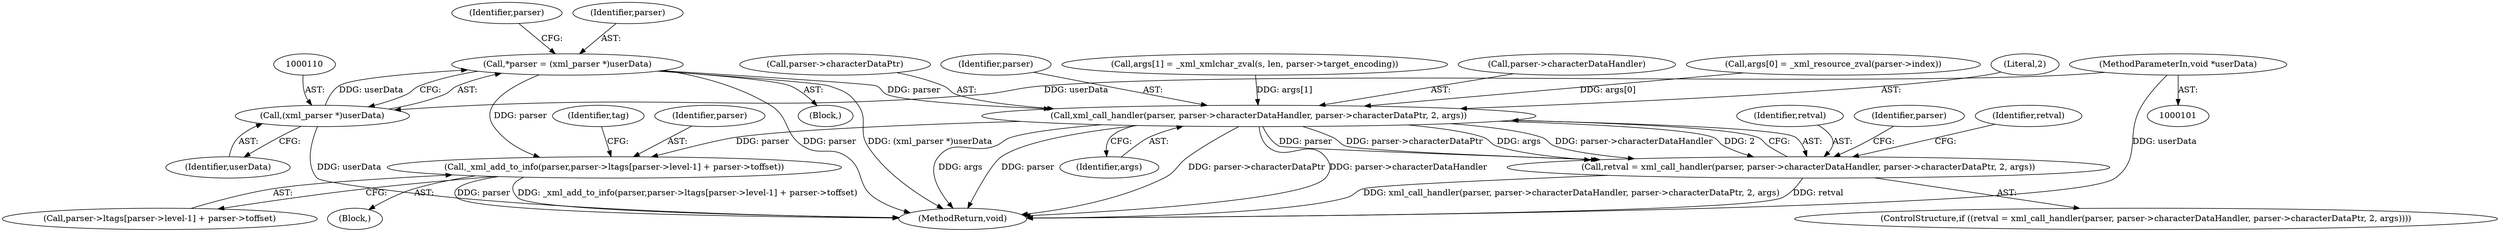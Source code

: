 digraph "0_php_dccda88f27a084bcbbb30198ace12b4e7ae961cc_4@pointer" {
"1000107" [label="(Call,*parser = (xml_parser *)userData)"];
"1000109" [label="(Call,(xml_parser *)userData)"];
"1000102" [label="(MethodParameterIn,void *userData)"];
"1000143" [label="(Call,xml_call_handler(parser, parser->characterDataHandler, parser->characterDataPtr, 2, args))"];
"1000141" [label="(Call,retval = xml_call_handler(parser, parser->characterDataHandler, parser->characterDataPtr, 2, args))"];
"1000398" [label="(Call,_xml_add_to_info(parser,parser->ltags[parser->level-1] + parser->toffset))"];
"1000109" [label="(Call,(xml_parser *)userData)"];
"1000393" [label="(Block,)"];
"1000111" [label="(Identifier,userData)"];
"1000107" [label="(Call,*parser = (xml_parser *)userData)"];
"1000471" [label="(MethodReturn,void)"];
"1000113" [label="(Identifier,parser)"];
"1000145" [label="(Call,parser->characterDataHandler)"];
"1000414" [label="(Identifier,tag)"];
"1000143" [label="(Call,xml_call_handler(parser, parser->characterDataHandler, parser->characterDataPtr, 2, args))"];
"1000142" [label="(Identifier,retval)"];
"1000399" [label="(Identifier,parser)"];
"1000102" [label="(MethodParameterIn,void *userData)"];
"1000152" [label="(Identifier,args)"];
"1000159" [label="(Identifier,parser)"];
"1000141" [label="(Call,retval = xml_call_handler(parser, parser->characterDataHandler, parser->characterDataPtr, 2, args))"];
"1000122" [label="(Call,args[0] = _xml_resource_zval(parser->index))"];
"1000151" [label="(Literal,2)"];
"1000140" [label="(ControlStructure,if ((retval = xml_call_handler(parser, parser->characterDataHandler, parser->characterDataPtr, 2, args))))"];
"1000105" [label="(Block,)"];
"1000108" [label="(Identifier,parser)"];
"1000148" [label="(Call,parser->characterDataPtr)"];
"1000144" [label="(Identifier,parser)"];
"1000130" [label="(Call,args[1] = _xml_xmlchar_zval(s, len, parser->target_encoding))"];
"1000156" [label="(Identifier,retval)"];
"1000398" [label="(Call,_xml_add_to_info(parser,parser->ltags[parser->level-1] + parser->toffset))"];
"1000400" [label="(Call,parser->ltags[parser->level-1] + parser->toffset)"];
"1000107" -> "1000105"  [label="AST: "];
"1000107" -> "1000109"  [label="CFG: "];
"1000108" -> "1000107"  [label="AST: "];
"1000109" -> "1000107"  [label="AST: "];
"1000113" -> "1000107"  [label="CFG: "];
"1000107" -> "1000471"  [label="DDG: parser"];
"1000107" -> "1000471"  [label="DDG: (xml_parser *)userData"];
"1000109" -> "1000107"  [label="DDG: userData"];
"1000107" -> "1000143"  [label="DDG: parser"];
"1000107" -> "1000398"  [label="DDG: parser"];
"1000109" -> "1000111"  [label="CFG: "];
"1000110" -> "1000109"  [label="AST: "];
"1000111" -> "1000109"  [label="AST: "];
"1000109" -> "1000471"  [label="DDG: userData"];
"1000102" -> "1000109"  [label="DDG: userData"];
"1000102" -> "1000101"  [label="AST: "];
"1000102" -> "1000471"  [label="DDG: userData"];
"1000143" -> "1000141"  [label="AST: "];
"1000143" -> "1000152"  [label="CFG: "];
"1000144" -> "1000143"  [label="AST: "];
"1000145" -> "1000143"  [label="AST: "];
"1000148" -> "1000143"  [label="AST: "];
"1000151" -> "1000143"  [label="AST: "];
"1000152" -> "1000143"  [label="AST: "];
"1000141" -> "1000143"  [label="CFG: "];
"1000143" -> "1000471"  [label="DDG: args"];
"1000143" -> "1000471"  [label="DDG: parser"];
"1000143" -> "1000471"  [label="DDG: parser->characterDataPtr"];
"1000143" -> "1000471"  [label="DDG: parser->characterDataHandler"];
"1000143" -> "1000141"  [label="DDG: parser"];
"1000143" -> "1000141"  [label="DDG: parser->characterDataPtr"];
"1000143" -> "1000141"  [label="DDG: args"];
"1000143" -> "1000141"  [label="DDG: parser->characterDataHandler"];
"1000143" -> "1000141"  [label="DDG: 2"];
"1000122" -> "1000143"  [label="DDG: args[0]"];
"1000130" -> "1000143"  [label="DDG: args[1]"];
"1000143" -> "1000398"  [label="DDG: parser"];
"1000141" -> "1000140"  [label="AST: "];
"1000142" -> "1000141"  [label="AST: "];
"1000156" -> "1000141"  [label="CFG: "];
"1000159" -> "1000141"  [label="CFG: "];
"1000141" -> "1000471"  [label="DDG: retval"];
"1000141" -> "1000471"  [label="DDG: xml_call_handler(parser, parser->characterDataHandler, parser->characterDataPtr, 2, args)"];
"1000398" -> "1000393"  [label="AST: "];
"1000398" -> "1000400"  [label="CFG: "];
"1000399" -> "1000398"  [label="AST: "];
"1000400" -> "1000398"  [label="AST: "];
"1000414" -> "1000398"  [label="CFG: "];
"1000398" -> "1000471"  [label="DDG: _xml_add_to_info(parser,parser->ltags[parser->level-1] + parser->toffset)"];
"1000398" -> "1000471"  [label="DDG: parser"];
}

